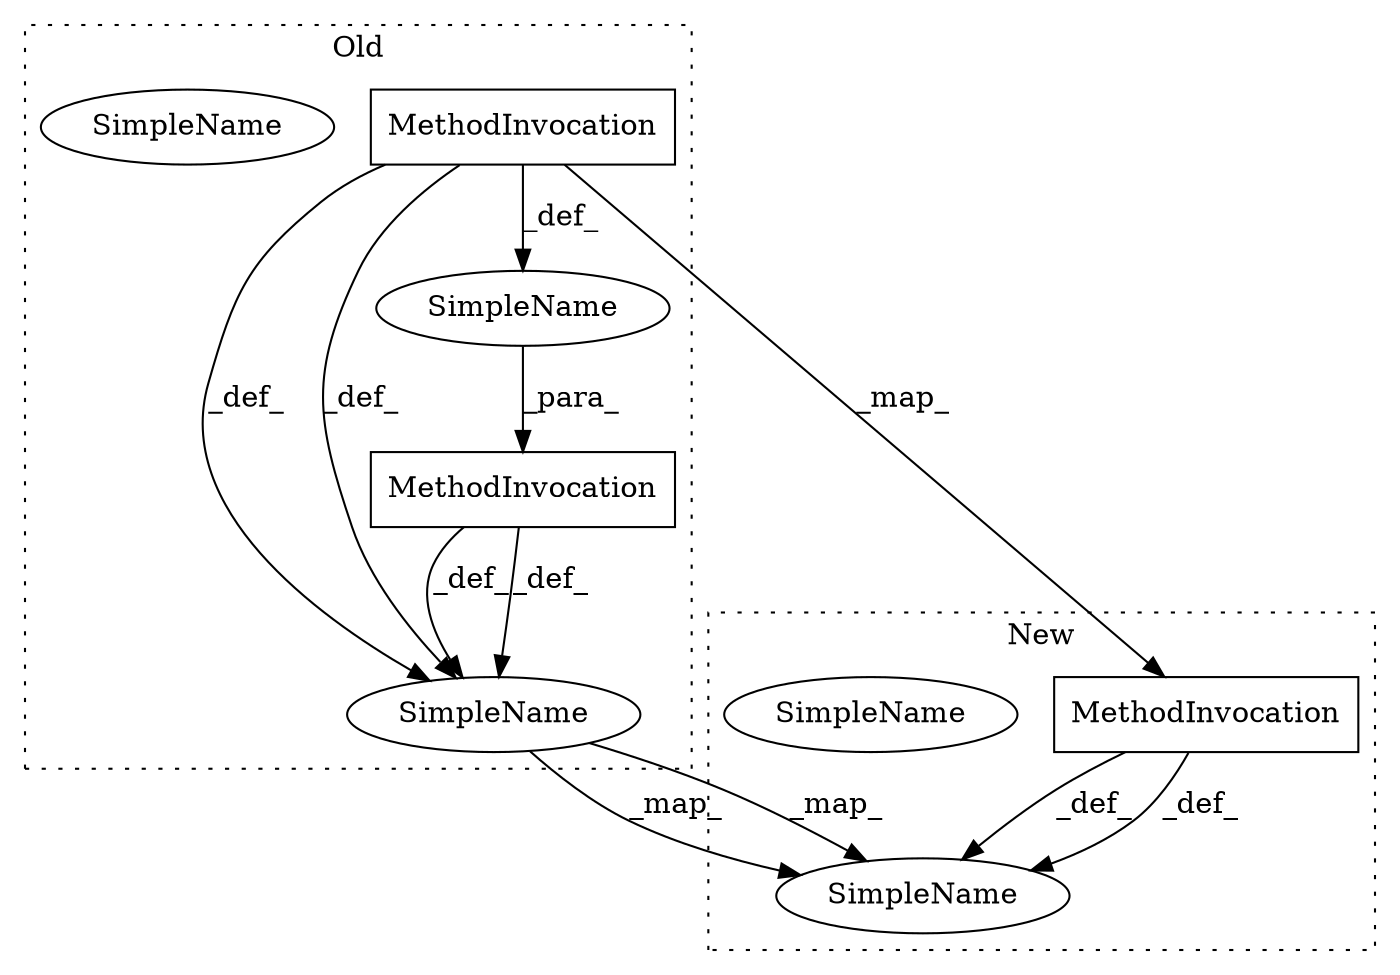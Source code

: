 digraph G {
subgraph cluster0 {
1 [label="MethodInvocation" a="32" s="1967,1981" l="5,1" shape="box"];
2 [label="MethodInvocation" a="32" s="1972,1980" l="6,1" shape="box"];
4 [label="SimpleName" a="42" s="1938" l="9" shape="ellipse"];
6 [label="SimpleName" a="42" s="" l="" shape="ellipse"];
8 [label="SimpleName" a="42" s="1938" l="9" shape="ellipse"];
label = "Old";
style="dotted";
}
subgraph cluster1 {
3 [label="MethodInvocation" a="32" s="1967,1975" l="6,1" shape="box"];
5 [label="SimpleName" a="42" s="1938" l="9" shape="ellipse"];
7 [label="SimpleName" a="42" s="1938" l="9" shape="ellipse"];
label = "New";
style="dotted";
}
1 -> 4 [label="_def_"];
1 -> 4 [label="_def_"];
2 -> 3 [label="_map_"];
2 -> 6 [label="_def_"];
2 -> 4 [label="_def_"];
2 -> 4 [label="_def_"];
3 -> 7 [label="_def_"];
3 -> 7 [label="_def_"];
4 -> 7 [label="_map_"];
4 -> 7 [label="_map_"];
6 -> 1 [label="_para_"];
}